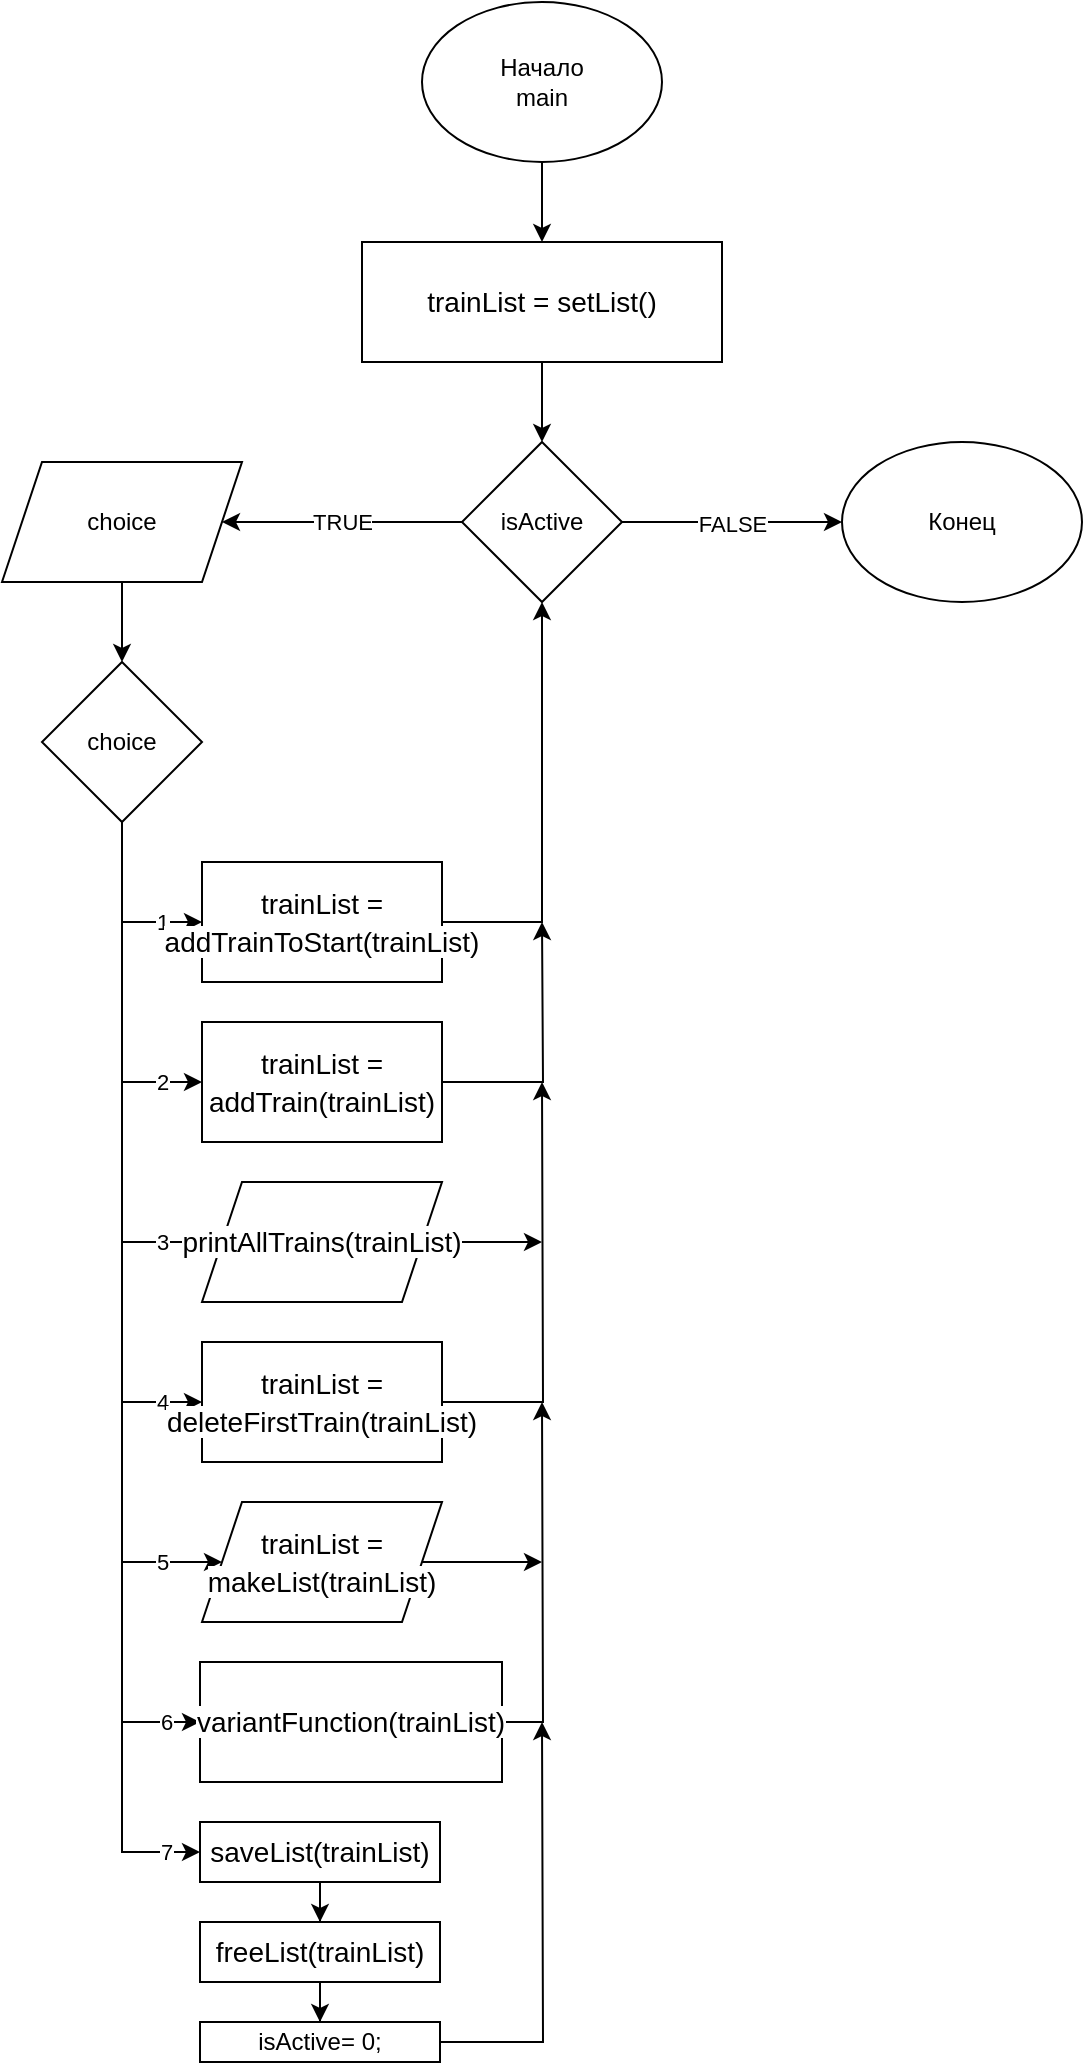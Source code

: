<mxfile version="21.1.2" type="device">
  <diagram name="Страница 1" id="arH8uShwSmUrBopo-6-B">
    <mxGraphModel dx="792" dy="1138" grid="1" gridSize="10" guides="1" tooltips="1" connect="1" arrows="1" fold="1" page="1" pageScale="1" pageWidth="827" pageHeight="1169" math="0" shadow="0">
      <root>
        <mxCell id="0" />
        <mxCell id="1" parent="0" />
        <mxCell id="5BERrQVyc1FT6OXgziiF-10" style="edgeStyle=orthogonalEdgeStyle;rounded=0;orthogonalLoop=1;jettySize=auto;html=1;entryX=0.5;entryY=0;entryDx=0;entryDy=0;" parent="1" source="5BERrQVyc1FT6OXgziiF-1" target="5BERrQVyc1FT6OXgziiF-9" edge="1">
          <mxGeometry relative="1" as="geometry" />
        </mxCell>
        <mxCell id="5BERrQVyc1FT6OXgziiF-1" value="Начало&lt;br&gt;main" style="ellipse;whiteSpace=wrap;html=1;" parent="1" vertex="1">
          <mxGeometry x="440" y="80" width="120" height="80" as="geometry" />
        </mxCell>
        <mxCell id="5BERrQVyc1FT6OXgziiF-7" value="TRUE" style="edgeStyle=orthogonalEdgeStyle;rounded=0;orthogonalLoop=1;jettySize=auto;html=1;" parent="1" source="5BERrQVyc1FT6OXgziiF-2" target="5BERrQVyc1FT6OXgziiF-6" edge="1">
          <mxGeometry relative="1" as="geometry" />
        </mxCell>
        <mxCell id="5BERrQVyc1FT6OXgziiF-38" value="FALSE" style="edgeStyle=orthogonalEdgeStyle;rounded=0;orthogonalLoop=1;jettySize=auto;html=1;entryX=0;entryY=0.5;entryDx=0;entryDy=0;" parent="1" source="5BERrQVyc1FT6OXgziiF-2" edge="1">
          <mxGeometry relative="1" as="geometry">
            <mxPoint x="650" y="340" as="targetPoint" />
          </mxGeometry>
        </mxCell>
        <mxCell id="5BERrQVyc1FT6OXgziiF-2" value="isActive" style="rhombus;whiteSpace=wrap;html=1;" parent="1" vertex="1">
          <mxGeometry x="460" y="300" width="80" height="80" as="geometry" />
        </mxCell>
        <mxCell id="5BERrQVyc1FT6OXgziiF-14" value="1" style="edgeStyle=orthogonalEdgeStyle;rounded=0;orthogonalLoop=1;jettySize=auto;html=1;entryX=0;entryY=0.5;entryDx=0;entryDy=0;" parent="1" source="5BERrQVyc1FT6OXgziiF-5" target="5BERrQVyc1FT6OXgziiF-12" edge="1">
          <mxGeometry x="0.556" relative="1" as="geometry">
            <Array as="points">
              <mxPoint x="290" y="540" />
            </Array>
            <mxPoint as="offset" />
          </mxGeometry>
        </mxCell>
        <mxCell id="5BERrQVyc1FT6OXgziiF-17" value="2" style="edgeStyle=orthogonalEdgeStyle;rounded=0;orthogonalLoop=1;jettySize=auto;html=1;entryX=0;entryY=0.5;entryDx=0;entryDy=0;" parent="1" source="5BERrQVyc1FT6OXgziiF-5" target="5BERrQVyc1FT6OXgziiF-15" edge="1">
          <mxGeometry x="0.765" relative="1" as="geometry">
            <mxPoint as="offset" />
          </mxGeometry>
        </mxCell>
        <mxCell id="5BERrQVyc1FT6OXgziiF-22" value="3" style="edgeStyle=orthogonalEdgeStyle;rounded=0;orthogonalLoop=1;jettySize=auto;html=1;entryX=0;entryY=0.5;entryDx=0;entryDy=0;" parent="1" source="5BERrQVyc1FT6OXgziiF-5" target="5BERrQVyc1FT6OXgziiF-19" edge="1">
          <mxGeometry x="0.769" relative="1" as="geometry">
            <Array as="points">
              <mxPoint x="290" y="700" />
            </Array>
            <mxPoint as="offset" />
          </mxGeometry>
        </mxCell>
        <mxCell id="5BERrQVyc1FT6OXgziiF-26" value="5" style="edgeStyle=orthogonalEdgeStyle;rounded=0;orthogonalLoop=1;jettySize=auto;html=1;entryX=0;entryY=0.5;entryDx=0;entryDy=0;" parent="1" source="5BERrQVyc1FT6OXgziiF-5" target="5BERrQVyc1FT6OXgziiF-23" edge="1">
          <mxGeometry x="0.857" relative="1" as="geometry">
            <Array as="points">
              <mxPoint x="290" y="860" />
            </Array>
            <mxPoint as="offset" />
          </mxGeometry>
        </mxCell>
        <mxCell id="5BERrQVyc1FT6OXgziiF-28" value="6" style="edgeStyle=orthogonalEdgeStyle;rounded=0;orthogonalLoop=1;jettySize=auto;html=1;entryX=0;entryY=0.5;entryDx=0;entryDy=0;" parent="1" source="5BERrQVyc1FT6OXgziiF-5" target="5BERrQVyc1FT6OXgziiF-27" edge="1">
          <mxGeometry x="0.93" relative="1" as="geometry">
            <mxPoint as="offset" />
          </mxGeometry>
        </mxCell>
        <mxCell id="5BERrQVyc1FT6OXgziiF-30" value="7" style="edgeStyle=orthogonalEdgeStyle;rounded=0;orthogonalLoop=1;jettySize=auto;html=1;entryX=0;entryY=0.5;entryDx=0;entryDy=0;" parent="1" source="5BERrQVyc1FT6OXgziiF-5" target="5BERrQVyc1FT6OXgziiF-29" edge="1">
          <mxGeometry x="0.939" relative="1" as="geometry">
            <mxPoint as="offset" />
          </mxGeometry>
        </mxCell>
        <mxCell id="xz36xIO-HoWGMw5S8tl6-2" value="4" style="edgeStyle=orthogonalEdgeStyle;rounded=0;orthogonalLoop=1;jettySize=auto;html=1;entryX=0;entryY=0.5;entryDx=0;entryDy=0;" edge="1" parent="1" source="5BERrQVyc1FT6OXgziiF-5" target="5BERrQVyc1FT6OXgziiF-20">
          <mxGeometry x="0.879" relative="1" as="geometry">
            <mxPoint as="offset" />
          </mxGeometry>
        </mxCell>
        <mxCell id="5BERrQVyc1FT6OXgziiF-5" value="choice" style="rhombus;whiteSpace=wrap;html=1;" parent="1" vertex="1">
          <mxGeometry x="250" y="410" width="80" height="80" as="geometry" />
        </mxCell>
        <mxCell id="5BERrQVyc1FT6OXgziiF-8" style="edgeStyle=orthogonalEdgeStyle;rounded=0;orthogonalLoop=1;jettySize=auto;html=1;entryX=0.5;entryY=0;entryDx=0;entryDy=0;" parent="1" source="5BERrQVyc1FT6OXgziiF-6" target="5BERrQVyc1FT6OXgziiF-5" edge="1">
          <mxGeometry relative="1" as="geometry" />
        </mxCell>
        <mxCell id="5BERrQVyc1FT6OXgziiF-6" value="choice" style="shape=parallelogram;perimeter=parallelogramPerimeter;whiteSpace=wrap;html=1;fixedSize=1;" parent="1" vertex="1">
          <mxGeometry x="230" y="310" width="120" height="60" as="geometry" />
        </mxCell>
        <mxCell id="5BERrQVyc1FT6OXgziiF-11" style="edgeStyle=orthogonalEdgeStyle;rounded=0;orthogonalLoop=1;jettySize=auto;html=1;entryX=0.5;entryY=0;entryDx=0;entryDy=0;" parent="1" source="5BERrQVyc1FT6OXgziiF-9" target="5BERrQVyc1FT6OXgziiF-2" edge="1">
          <mxGeometry relative="1" as="geometry" />
        </mxCell>
        <mxCell id="5BERrQVyc1FT6OXgziiF-9" value="&lt;div style=&quot;font-size: 14px; line-height: 19px;&quot;&gt;&lt;div style=&quot;line-height: 19px;&quot;&gt;&lt;span style=&quot;background-color: rgb(255, 255, 255);&quot;&gt;trainList = setList()&lt;/span&gt;&lt;/div&gt;&lt;/div&gt;" style="rounded=0;whiteSpace=wrap;html=1;" parent="1" vertex="1">
          <mxGeometry x="410" y="200" width="180" height="60" as="geometry" />
        </mxCell>
        <mxCell id="5BERrQVyc1FT6OXgziiF-31" style="edgeStyle=orthogonalEdgeStyle;rounded=0;orthogonalLoop=1;jettySize=auto;html=1;entryX=0.5;entryY=1;entryDx=0;entryDy=0;" parent="1" source="5BERrQVyc1FT6OXgziiF-12" target="5BERrQVyc1FT6OXgziiF-2" edge="1">
          <mxGeometry relative="1" as="geometry" />
        </mxCell>
        <mxCell id="5BERrQVyc1FT6OXgziiF-12" value="&lt;div style=&quot;font-size: 14px; line-height: 19px;&quot;&gt;&lt;span style=&quot;background-color: rgb(255, 255, 255);&quot;&gt;trainList = addTrainToStart(trainList)&lt;/span&gt;&lt;/div&gt;" style="rounded=0;whiteSpace=wrap;html=1;" parent="1" vertex="1">
          <mxGeometry x="330" y="510" width="120" height="60" as="geometry" />
        </mxCell>
        <mxCell id="5BERrQVyc1FT6OXgziiF-32" style="edgeStyle=orthogonalEdgeStyle;rounded=0;orthogonalLoop=1;jettySize=auto;html=1;" parent="1" source="5BERrQVyc1FT6OXgziiF-15" edge="1">
          <mxGeometry relative="1" as="geometry">
            <mxPoint x="500" y="540" as="targetPoint" />
          </mxGeometry>
        </mxCell>
        <mxCell id="5BERrQVyc1FT6OXgziiF-15" value="&lt;div style=&quot;font-size: 14px; line-height: 19px;&quot;&gt;&lt;span style=&quot;background-color: rgb(255, 255, 255);&quot;&gt;trainList = addTrain(trainList)&lt;/span&gt;&lt;/div&gt;" style="rounded=0;whiteSpace=wrap;html=1;" parent="1" vertex="1">
          <mxGeometry x="330" y="590" width="120" height="60" as="geometry" />
        </mxCell>
        <mxCell id="xz36xIO-HoWGMw5S8tl6-1" style="edgeStyle=orthogonalEdgeStyle;rounded=0;orthogonalLoop=1;jettySize=auto;html=1;" edge="1" parent="1" source="5BERrQVyc1FT6OXgziiF-19">
          <mxGeometry relative="1" as="geometry">
            <mxPoint x="500" y="700" as="targetPoint" />
          </mxGeometry>
        </mxCell>
        <mxCell id="5BERrQVyc1FT6OXgziiF-19" value="&lt;div style=&quot;font-size: 14px; line-height: 19px;&quot;&gt;&lt;span style=&quot;background-color: rgb(255, 255, 255);&quot;&gt;printAllTrains(trainList)&lt;/span&gt;&lt;/div&gt;" style="shape=parallelogram;perimeter=parallelogramPerimeter;whiteSpace=wrap;html=1;fixedSize=1;align=center;" parent="1" vertex="1">
          <mxGeometry x="330" y="670" width="120" height="60" as="geometry" />
        </mxCell>
        <mxCell id="5BERrQVyc1FT6OXgziiF-33" style="edgeStyle=orthogonalEdgeStyle;rounded=0;orthogonalLoop=1;jettySize=auto;html=1;" parent="1" source="5BERrQVyc1FT6OXgziiF-20" edge="1">
          <mxGeometry relative="1" as="geometry">
            <mxPoint x="500" y="620" as="targetPoint" />
          </mxGeometry>
        </mxCell>
        <mxCell id="5BERrQVyc1FT6OXgziiF-20" value="&lt;div style=&quot;font-size: 14px; line-height: 19px;&quot;&gt;&lt;span style=&quot;background-color: rgb(255, 255, 255);&quot;&gt;trainList = deleteFirstTrain(trainList)&lt;/span&gt;&lt;/div&gt;" style="rounded=0;whiteSpace=wrap;html=1;" parent="1" vertex="1">
          <mxGeometry x="330" y="750" width="120" height="60" as="geometry" />
        </mxCell>
        <mxCell id="xz36xIO-HoWGMw5S8tl6-3" style="edgeStyle=orthogonalEdgeStyle;rounded=0;orthogonalLoop=1;jettySize=auto;html=1;" edge="1" parent="1" source="5BERrQVyc1FT6OXgziiF-23">
          <mxGeometry relative="1" as="geometry">
            <mxPoint x="500" y="860" as="targetPoint" />
          </mxGeometry>
        </mxCell>
        <mxCell id="5BERrQVyc1FT6OXgziiF-23" value="&lt;div style=&quot;font-size: 14px; line-height: 19px;&quot;&gt;&lt;span style=&quot;background-color: rgb(255, 255, 255);&quot;&gt;trainList = makeList(trainList)&lt;/span&gt;&lt;/div&gt;" style="shape=parallelogram;perimeter=parallelogramPerimeter;whiteSpace=wrap;html=1;fixedSize=1;" parent="1" vertex="1">
          <mxGeometry x="330" y="830" width="120" height="60" as="geometry" />
        </mxCell>
        <mxCell id="5BERrQVyc1FT6OXgziiF-35" style="edgeStyle=orthogonalEdgeStyle;rounded=0;orthogonalLoop=1;jettySize=auto;html=1;" parent="1" source="5BERrQVyc1FT6OXgziiF-27" edge="1">
          <mxGeometry relative="1" as="geometry">
            <mxPoint x="500" y="780" as="targetPoint" />
          </mxGeometry>
        </mxCell>
        <mxCell id="5BERrQVyc1FT6OXgziiF-27" value="&lt;div style=&quot;font-size: 14px; line-height: 19px;&quot;&gt;&lt;span style=&quot;background-color: rgb(255, 255, 255);&quot;&gt;variantFunction(trainList)&lt;/span&gt;&lt;/div&gt;" style="rounded=0;whiteSpace=wrap;html=1;" parent="1" vertex="1">
          <mxGeometry x="329" y="910" width="151" height="60" as="geometry" />
        </mxCell>
        <mxCell id="xz36xIO-HoWGMw5S8tl6-5" style="edgeStyle=orthogonalEdgeStyle;rounded=0;orthogonalLoop=1;jettySize=auto;html=1;" edge="1" parent="1" source="5BERrQVyc1FT6OXgziiF-29" target="xz36xIO-HoWGMw5S8tl6-4">
          <mxGeometry relative="1" as="geometry" />
        </mxCell>
        <mxCell id="5BERrQVyc1FT6OXgziiF-29" value="&lt;div style=&quot;font-size: 14px; line-height: 19px;&quot;&gt;&lt;div style=&quot;&quot;&gt;&lt;span style=&quot;background-color: rgb(255, 255, 255);&quot;&gt;saveList(trainList)&lt;/span&gt;&lt;/div&gt;&lt;/div&gt;" style="rounded=0;whiteSpace=wrap;html=1;" parent="1" vertex="1">
          <mxGeometry x="329" y="990" width="120" height="30" as="geometry" />
        </mxCell>
        <mxCell id="5BERrQVyc1FT6OXgziiF-39" value="Конец" style="ellipse;whiteSpace=wrap;html=1;" parent="1" vertex="1">
          <mxGeometry x="650" y="300" width="120" height="80" as="geometry" />
        </mxCell>
        <mxCell id="xz36xIO-HoWGMw5S8tl6-7" style="edgeStyle=orthogonalEdgeStyle;rounded=0;orthogonalLoop=1;jettySize=auto;html=1;entryX=0.5;entryY=0;entryDx=0;entryDy=0;" edge="1" parent="1" source="xz36xIO-HoWGMw5S8tl6-4" target="xz36xIO-HoWGMw5S8tl6-6">
          <mxGeometry relative="1" as="geometry" />
        </mxCell>
        <mxCell id="xz36xIO-HoWGMw5S8tl6-4" value="&lt;div style=&quot;border-color: var(--border-color); font-size: 14px;&quot;&gt;freeList(trainList)&lt;/div&gt;" style="rounded=0;whiteSpace=wrap;html=1;" vertex="1" parent="1">
          <mxGeometry x="329" y="1040" width="120" height="30" as="geometry" />
        </mxCell>
        <mxCell id="xz36xIO-HoWGMw5S8tl6-8" style="edgeStyle=orthogonalEdgeStyle;rounded=0;orthogonalLoop=1;jettySize=auto;html=1;" edge="1" parent="1" source="xz36xIO-HoWGMw5S8tl6-6">
          <mxGeometry relative="1" as="geometry">
            <mxPoint x="500" y="940" as="targetPoint" />
          </mxGeometry>
        </mxCell>
        <mxCell id="xz36xIO-HoWGMw5S8tl6-6" value="isActive= 0;" style="rounded=0;whiteSpace=wrap;html=1;" vertex="1" parent="1">
          <mxGeometry x="329" y="1090" width="120" height="20" as="geometry" />
        </mxCell>
      </root>
    </mxGraphModel>
  </diagram>
</mxfile>
